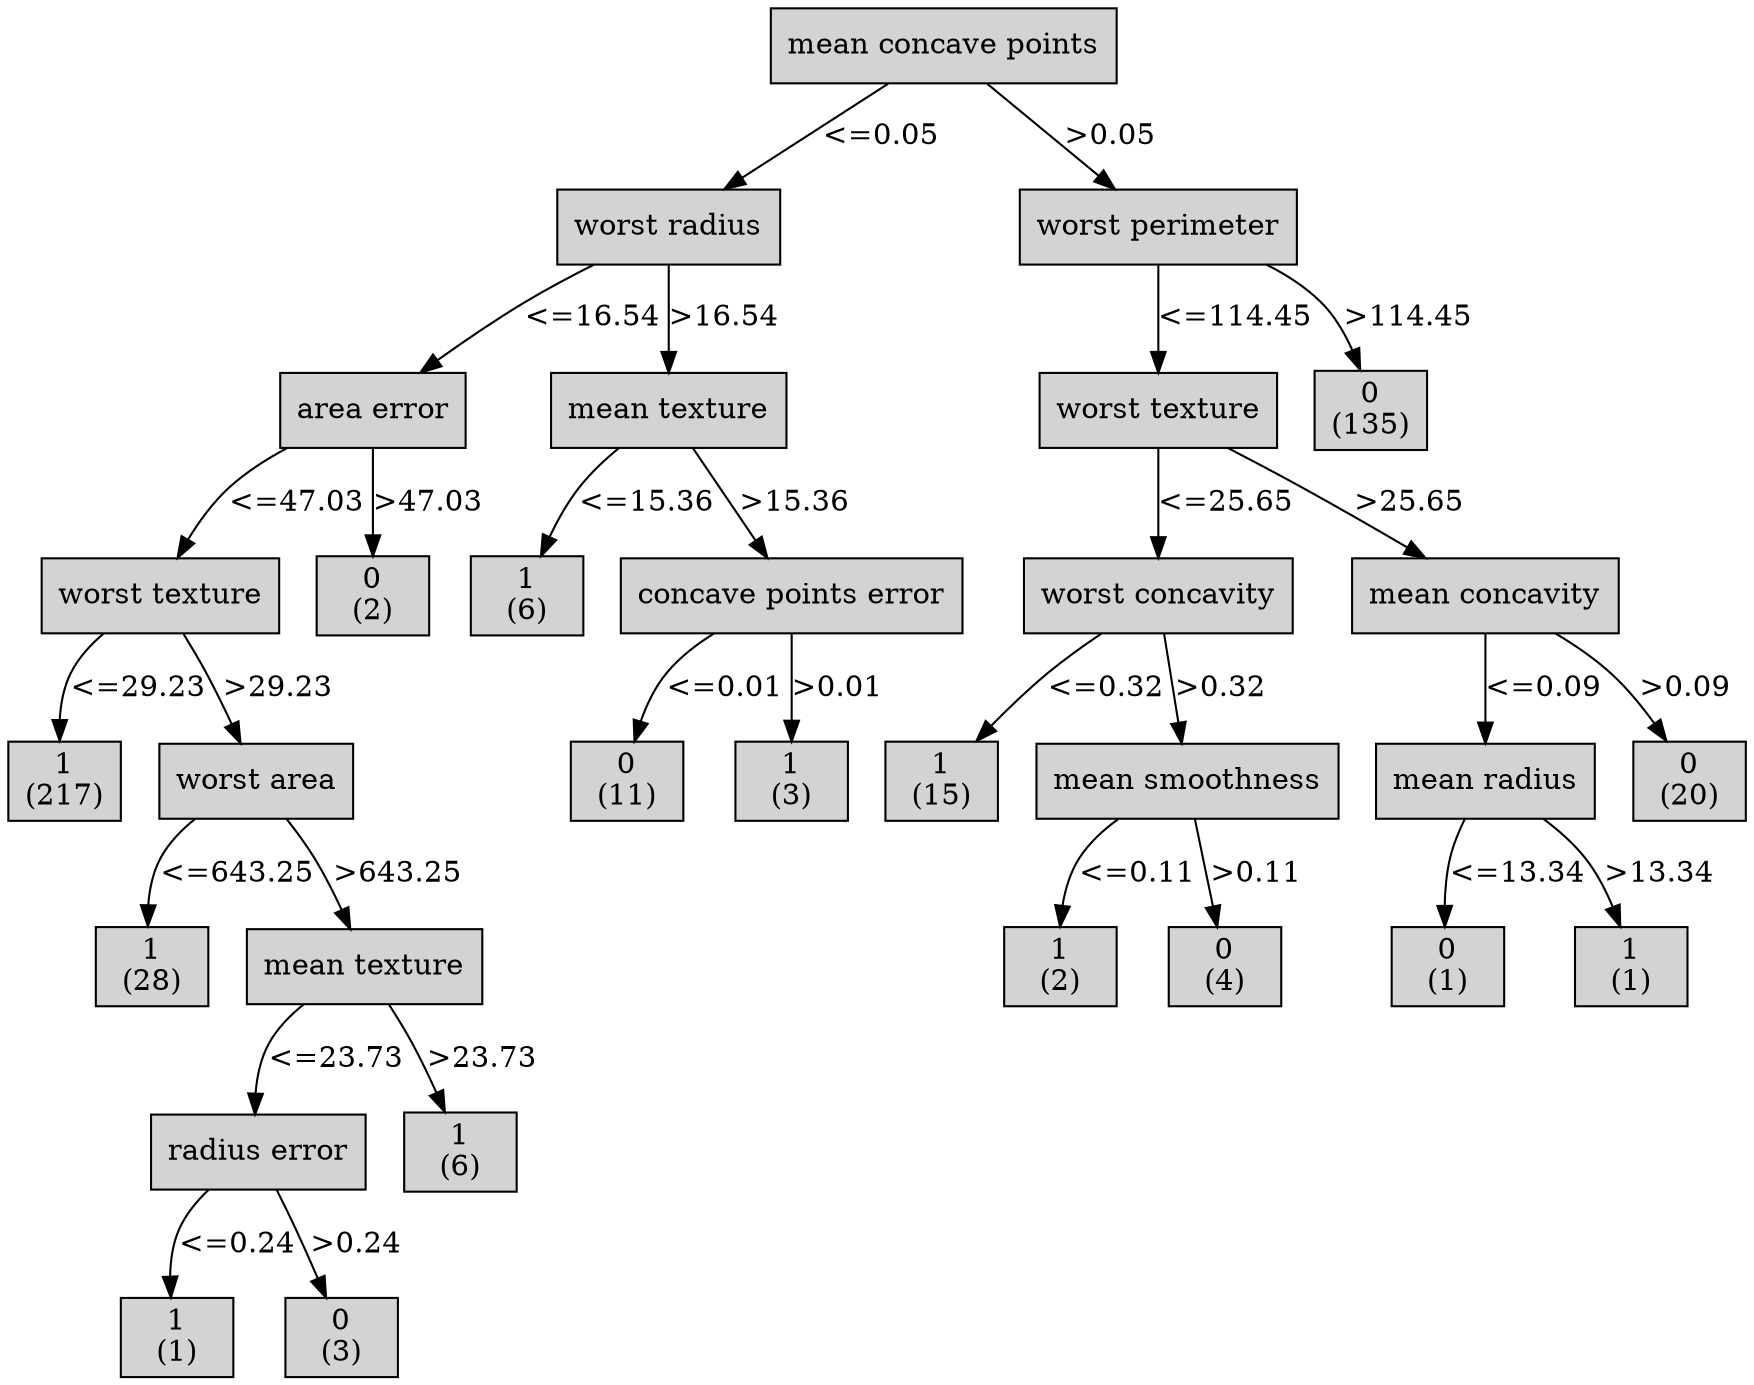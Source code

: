 digraph ID3_Tree {
"0" [shape=box, style=filled, label="mean concave points
", weight=1]
"1" [shape=box, style=filled, label="worst radius
", weight=2]
0 -> 1 [ label = "<=0.05"];
"2" [shape=box, style=filled, label="area error
", weight=3]
1 -> 2 [ label = "<=16.54"];
"3" [shape=box, style=filled, label="worst texture
", weight=4]
2 -> 3 [ label = "<=47.03"];
"4" [shape=box, style=filled, label="1
(217)
", weight=5]
3 -> 4 [ label = "<=29.23"];
"5" [shape=box, style=filled, label="worst area
", weight=5]
3 -> 5 [ label = ">29.23"];
"6" [shape=box, style=filled, label="1
(28)
", weight=6]
5 -> 6 [ label = "<=643.25"];
"7" [shape=box, style=filled, label="mean texture
", weight=6]
5 -> 7 [ label = ">643.25"];
"8" [shape=box, style=filled, label="radius error
", weight=7]
7 -> 8 [ label = "<=23.73"];
"9" [shape=box, style=filled, label="1
(1)
", weight=8]
8 -> 9 [ label = "<=0.24"];
"10" [shape=box, style=filled, label="0
(3)
", weight=8]
8 -> 10 [ label = ">0.24"];
"11" [shape=box, style=filled, label="1
(6)
", weight=7]
7 -> 11 [ label = ">23.73"];
"12" [shape=box, style=filled, label="0
(2)
", weight=4]
2 -> 12 [ label = ">47.03"];
"13" [shape=box, style=filled, label="mean texture
", weight=3]
1 -> 13 [ label = ">16.54"];
"14" [shape=box, style=filled, label="1
(6)
", weight=4]
13 -> 14 [ label = "<=15.36"];
"15" [shape=box, style=filled, label="concave points error
", weight=4]
13 -> 15 [ label = ">15.36"];
"16" [shape=box, style=filled, label="0
(11)
", weight=5]
15 -> 16 [ label = "<=0.01"];
"17" [shape=box, style=filled, label="1
(3)
", weight=5]
15 -> 17 [ label = ">0.01"];
"18" [shape=box, style=filled, label="worst perimeter
", weight=2]
0 -> 18 [ label = ">0.05"];
"19" [shape=box, style=filled, label="worst texture
", weight=3]
18 -> 19 [ label = "<=114.45"];
"20" [shape=box, style=filled, label="worst concavity
", weight=4]
19 -> 20 [ label = "<=25.65"];
"21" [shape=box, style=filled, label="1
(15)
", weight=5]
20 -> 21 [ label = "<=0.32"];
"22" [shape=box, style=filled, label="mean smoothness
", weight=5]
20 -> 22 [ label = ">0.32"];
"23" [shape=box, style=filled, label="1
(2)
", weight=6]
22 -> 23 [ label = "<=0.11"];
"24" [shape=box, style=filled, label="0
(4)
", weight=6]
22 -> 24 [ label = ">0.11"];
"25" [shape=box, style=filled, label="mean concavity
", weight=4]
19 -> 25 [ label = ">25.65"];
"26" [shape=box, style=filled, label="mean radius
", weight=5]
25 -> 26 [ label = "<=0.09"];
"27" [shape=box, style=filled, label="0
(1)
", weight=6]
26 -> 27 [ label = "<=13.34"];
"28" [shape=box, style=filled, label="1
(1)
", weight=6]
26 -> 28 [ label = ">13.34"];
"29" [shape=box, style=filled, label="0
(20)
", weight=5]
25 -> 29 [ label = ">0.09"];
"30" [shape=box, style=filled, label="0
(135)
", weight=3]
18 -> 30 [ label = ">114.45"];
{rank=same; 0;};
{rank=same; 1;18;};
{rank=same; 2;13;19;30;};
{rank=same; 3;12;14;15;20;25;};
{rank=same; 4;5;16;17;21;22;26;29;};
{rank=same; 6;7;23;24;27;28;};
{rank=same; 8;11;};
{rank=same; 9;10;};
}